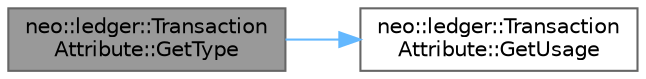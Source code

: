 digraph "neo::ledger::TransactionAttribute::GetType"
{
 // LATEX_PDF_SIZE
  bgcolor="transparent";
  edge [fontname=Helvetica,fontsize=10,labelfontname=Helvetica,labelfontsize=10];
  node [fontname=Helvetica,fontsize=10,shape=box,height=0.2,width=0.4];
  rankdir="LR";
  Node1 [id="Node000001",label="neo::ledger::Transaction\lAttribute::GetType",height=0.2,width=0.4,color="gray40", fillcolor="grey60", style="filled", fontcolor="black",tooltip="Gets the type (alias for GetUsage for RPC compatibility)."];
  Node1 -> Node2 [id="edge1_Node000001_Node000002",color="steelblue1",style="solid",tooltip=" "];
  Node2 [id="Node000002",label="neo::ledger::Transaction\lAttribute::GetUsage",height=0.2,width=0.4,color="grey40", fillcolor="white", style="filled",URL="$classneo_1_1ledger_1_1_transaction_attribute.html#a41a7c5dfca800c2c30859ac1fa8d46ef",tooltip="Gets the usage."];
}
